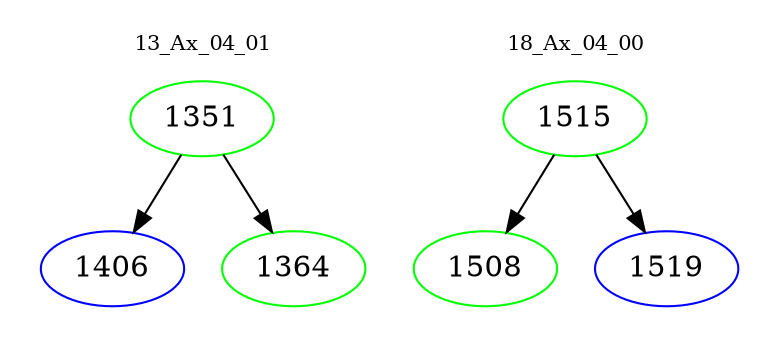 digraph{
subgraph cluster_0 {
color = white
label = "13_Ax_04_01";
fontsize=10;
T0_1351 [label="1351", color="green"]
T0_1351 -> T0_1406 [color="black"]
T0_1406 [label="1406", color="blue"]
T0_1351 -> T0_1364 [color="black"]
T0_1364 [label="1364", color="green"]
}
subgraph cluster_1 {
color = white
label = "18_Ax_04_00";
fontsize=10;
T1_1515 [label="1515", color="green"]
T1_1515 -> T1_1508 [color="black"]
T1_1508 [label="1508", color="green"]
T1_1515 -> T1_1519 [color="black"]
T1_1519 [label="1519", color="blue"]
}
}
